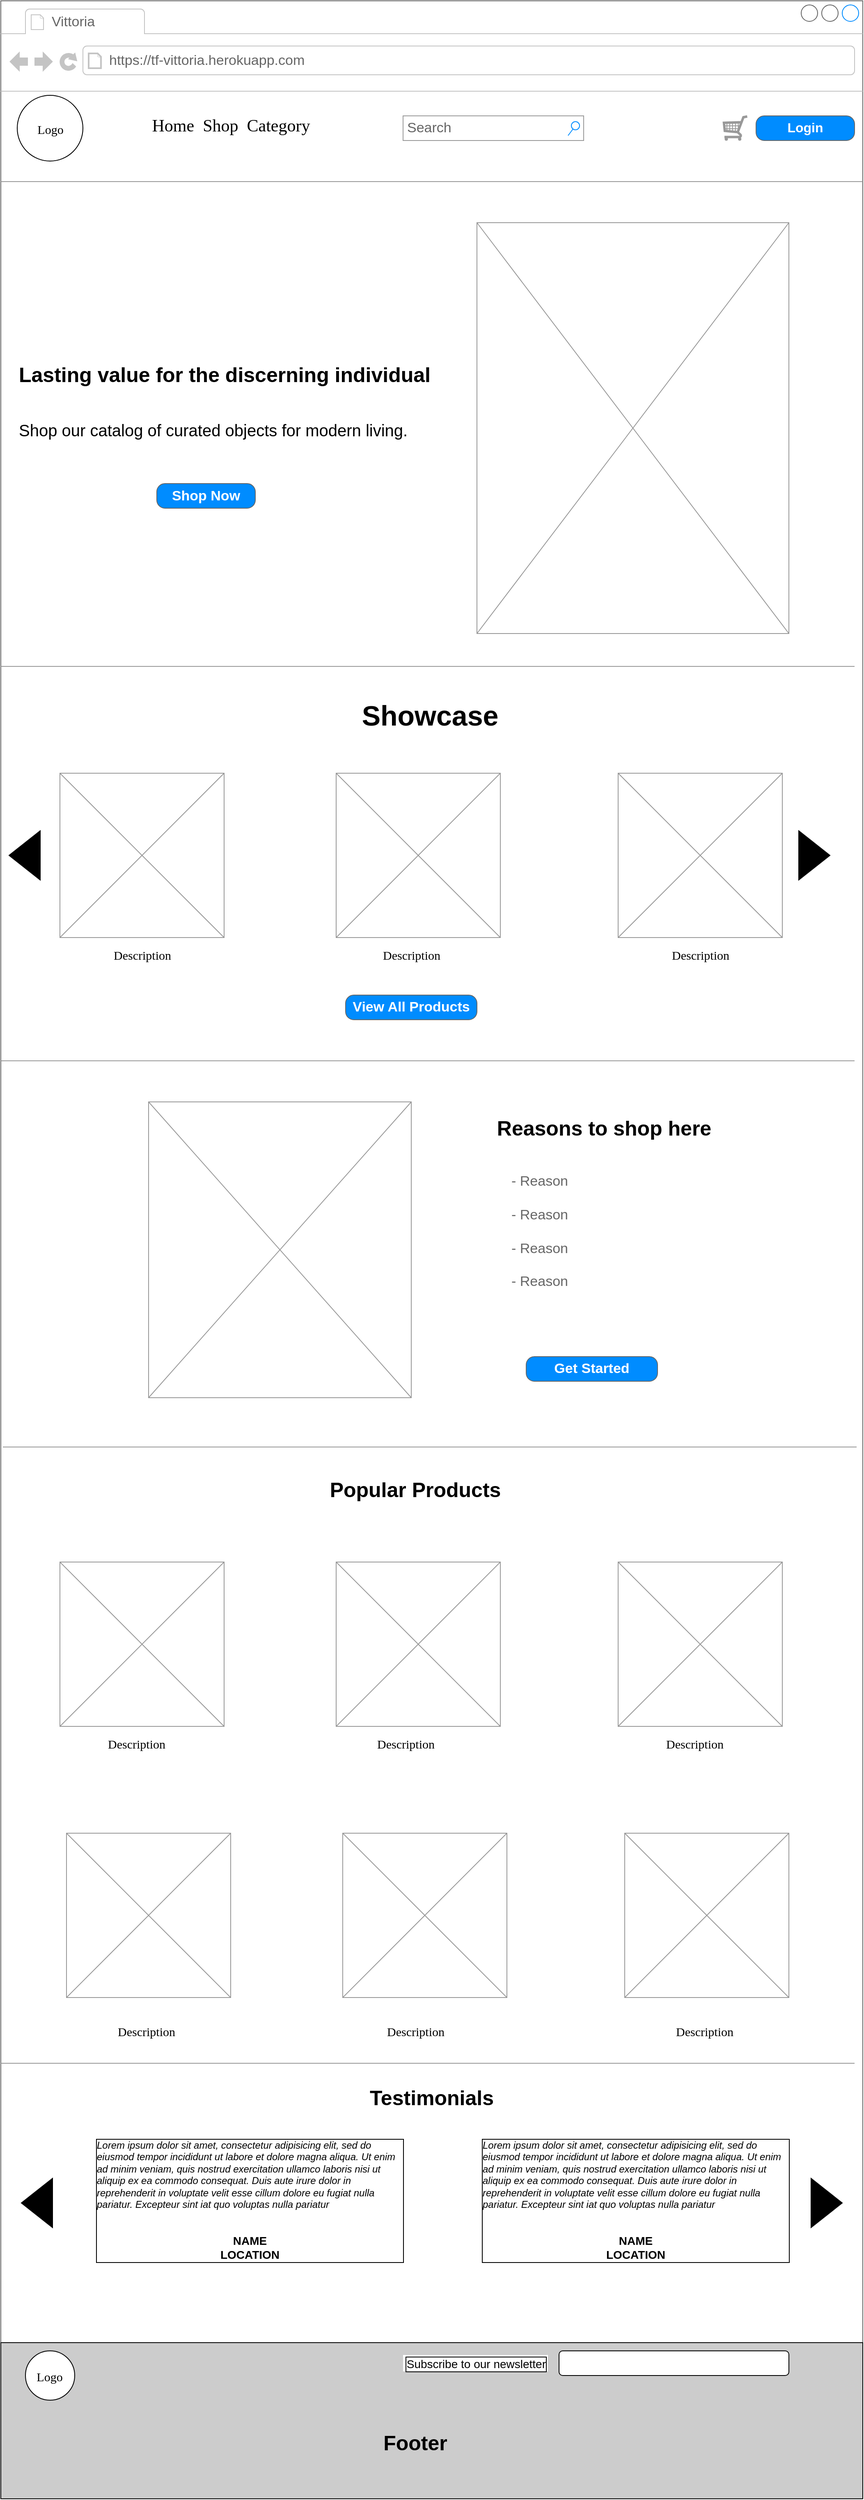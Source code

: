 <mxfile version="21.1.2" type="device">
  <diagram name="Page-1" id="2cc2dc42-3aac-f2a9-1cec-7a8b7cbee084">
    <mxGraphModel dx="1103" dy="698" grid="1" gridSize="10" guides="1" tooltips="1" connect="1" arrows="1" fold="1" page="1" pageScale="1" pageWidth="1100" pageHeight="850" background="none" math="0" shadow="0">
      <root>
        <mxCell id="0" />
        <mxCell id="1" parent="0" />
        <mxCell id="7026571954dc6520-1" value="" style="strokeWidth=1;shadow=0;dashed=0;align=center;html=1;shape=mxgraph.mockup.containers.browserWindow;rSize=0;strokeColor=#666666;mainText=,;recursiveResize=0;rounded=0;labelBackgroundColor=#ADADAD;fontFamily=Verdana;fontSize=12" parent="1" vertex="1">
          <mxGeometry y="30" width="1050" height="3040" as="geometry" />
        </mxCell>
        <mxCell id="7026571954dc6520-2" value="Vittoria" style="strokeWidth=1;shadow=0;dashed=0;align=center;html=1;shape=mxgraph.mockup.containers.anchor;fontSize=17;fontColor=#666666;align=left;" parent="7026571954dc6520-1" vertex="1">
          <mxGeometry x="60" y="12" width="100" height="28" as="geometry" />
        </mxCell>
        <mxCell id="7026571954dc6520-3" value="https://tf-vittoria.herokuapp.com" style="strokeWidth=1;shadow=0;dashed=0;align=center;html=1;shape=mxgraph.mockup.containers.anchor;rSize=0;fontSize=17;fontColor=#666666;align=left;" parent="7026571954dc6520-1" vertex="1">
          <mxGeometry x="130" y="60" width="250" height="26" as="geometry" />
        </mxCell>
        <mxCell id="7026571954dc6520-4" value="&lt;div style=&quot;font-size: 28px;&quot; align=&quot;center&quot;&gt;&lt;font style=&quot;font-size: 21px;&quot;&gt;Home&amp;nbsp; Shop&amp;nbsp; Category&lt;/font&gt;&lt;/div&gt;" style="text;html=1;points=[];align=center;verticalAlign=top;spacingTop=-4;fontSize=30;fontFamily=Verdana" parent="7026571954dc6520-1" vertex="1">
          <mxGeometry x="110" y="130" width="340" height="50" as="geometry" />
        </mxCell>
        <mxCell id="7026571954dc6520-14" value="Search" style="strokeWidth=1;shadow=0;dashed=0;align=center;html=1;shape=mxgraph.mockup.forms.searchBox;strokeColor=#999999;mainText=;strokeColor2=#008cff;fontColor=#666666;fontSize=17;align=left;spacingLeft=3;rounded=0;labelBackgroundColor=none;" parent="7026571954dc6520-1" vertex="1">
          <mxGeometry x="490" y="140" width="220" height="30" as="geometry" />
        </mxCell>
        <mxCell id="7026571954dc6520-15" value="" style="verticalLabelPosition=bottom;shadow=0;dashed=0;align=center;html=1;verticalAlign=top;strokeWidth=1;shape=mxgraph.mockup.markup.line;strokeColor=#999999;rounded=0;labelBackgroundColor=none;fillColor=#ffffff;fontFamily=Verdana;fontSize=12;fontColor=#000000;" parent="7026571954dc6520-1" vertex="1">
          <mxGeometry y="210" width="1050" height="20" as="geometry" />
        </mxCell>
        <mxCell id="7026571954dc6520-17" value="&lt;h2&gt;&lt;font style=&quot;font-size: 25px;&quot;&gt;Lasting value for the discerning individual&lt;/font&gt;&lt;/h2&gt;&lt;br&gt;                        &lt;p&gt;&lt;font style=&quot;font-size: 20px;&quot;&gt;Shop our catalog of curated objects for modern living.&lt;/font&gt;&lt;/p&gt;" style="text;spacingTop=-5;whiteSpace=wrap;html=1;align=left;fontSize=12;fontFamily=Helvetica;fillColor=none;strokeColor=none;rounded=0;shadow=1;labelBackgroundColor=none;" parent="7026571954dc6520-1" vertex="1">
          <mxGeometry x="20" y="422.5" width="550" height="160" as="geometry" />
        </mxCell>
        <mxCell id="7026571954dc6520-21" value="" style="verticalLabelPosition=bottom;shadow=0;dashed=0;align=center;html=1;verticalAlign=top;strokeWidth=1;shape=mxgraph.mockup.markup.line;strokeColor=#999999;rounded=0;labelBackgroundColor=none;fillColor=#ffffff;fontFamily=Verdana;fontSize=12;fontColor=#000000;" parent="7026571954dc6520-1" vertex="1">
          <mxGeometry y="800" width="1040" height="20" as="geometry" />
        </mxCell>
        <mxCell id="7026571954dc6520-22" value="" style="verticalLabelPosition=bottom;shadow=0;dashed=0;align=center;html=1;verticalAlign=top;strokeWidth=1;shape=mxgraph.mockup.graphics.simpleIcon;strokeColor=#999999;fillColor=#ffffff;rounded=0;labelBackgroundColor=none;fontFamily=Verdana;fontSize=12;fontColor=#000000;" parent="7026571954dc6520-1" vertex="1">
          <mxGeometry x="72" y="940" width="200" height="200" as="geometry" />
        </mxCell>
        <mxCell id="9kK-CNt0EK_spcfwn9jb-1" value="" style="ellipse;whiteSpace=wrap;html=1;aspect=fixed;" parent="7026571954dc6520-1" vertex="1">
          <mxGeometry x="20" y="115" width="80" height="80" as="geometry" />
        </mxCell>
        <mxCell id="9kK-CNt0EK_spcfwn9jb-4" value="" style="verticalLabelPosition=bottom;shadow=0;dashed=0;align=center;html=1;verticalAlign=top;strokeWidth=1;shape=mxgraph.mockup.misc.shoppingCart;strokeColor=#999999;" parent="7026571954dc6520-1" vertex="1">
          <mxGeometry x="880" y="140" width="30" height="30" as="geometry" />
        </mxCell>
        <mxCell id="9kK-CNt0EK_spcfwn9jb-5" value="&lt;font style=&quot;font-size: 16px;&quot;&gt;Login&lt;/font&gt;" style="strokeWidth=1;shadow=0;dashed=0;align=center;html=1;shape=mxgraph.mockup.buttons.button;strokeColor=#666666;fontColor=#ffffff;mainText=;buttonStyle=round;fontSize=17;fontStyle=1;fillColor=#008cff;whiteSpace=wrap;" parent="7026571954dc6520-1" vertex="1">
          <mxGeometry x="920" y="140" width="120" height="30" as="geometry" />
        </mxCell>
        <mxCell id="9kK-CNt0EK_spcfwn9jb-8" value="Logo" style="text;html=1;points=[];align=center;verticalAlign=top;spacingTop=-4;fontSize=15;fontFamily=Verdana" parent="7026571954dc6520-1" vertex="1">
          <mxGeometry x="35" y="145" width="50" height="20" as="geometry" />
        </mxCell>
        <mxCell id="9kK-CNt0EK_spcfwn9jb-10" value="" style="verticalLabelPosition=bottom;shadow=0;dashed=0;align=center;html=1;verticalAlign=top;strokeWidth=1;shape=mxgraph.mockup.graphics.simpleIcon;strokeColor=#999999;" parent="7026571954dc6520-1" vertex="1">
          <mxGeometry x="580" y="270" width="380" height="500" as="geometry" />
        </mxCell>
        <mxCell id="9kK-CNt0EK_spcfwn9jb-11" value="Shop Now" style="strokeWidth=1;shadow=0;dashed=0;align=center;html=1;shape=mxgraph.mockup.buttons.button;strokeColor=#666666;fontColor=#ffffff;mainText=;buttonStyle=round;fontSize=17;fontStyle=1;fillColor=#008cff;whiteSpace=wrap;" parent="7026571954dc6520-1" vertex="1">
          <mxGeometry x="190" y="587.5" width="120" height="30" as="geometry" />
        </mxCell>
        <mxCell id="9kK-CNt0EK_spcfwn9jb-15" value="" style="verticalLabelPosition=bottom;shadow=0;dashed=0;align=center;html=1;verticalAlign=top;strokeWidth=1;shape=mxgraph.mockup.graphics.simpleIcon;strokeColor=#999999;fillColor=#ffffff;rounded=0;labelBackgroundColor=none;fontFamily=Verdana;fontSize=12;fontColor=#000000;" parent="7026571954dc6520-1" vertex="1">
          <mxGeometry x="408.5" y="940" width="200" height="200" as="geometry" />
        </mxCell>
        <mxCell id="9kK-CNt0EK_spcfwn9jb-16" value="" style="verticalLabelPosition=bottom;shadow=0;dashed=0;align=center;html=1;verticalAlign=top;strokeWidth=1;shape=mxgraph.mockup.graphics.simpleIcon;strokeColor=#999999;fillColor=#ffffff;rounded=0;labelBackgroundColor=none;fontFamily=Verdana;fontSize=12;fontColor=#000000;" parent="7026571954dc6520-1" vertex="1">
          <mxGeometry x="752" y="940" width="200" height="200" as="geometry" />
        </mxCell>
        <mxCell id="9kK-CNt0EK_spcfwn9jb-17" value="&lt;h2 style=&quot;font-size: 34px;&quot; align=&quot;center&quot;&gt;Showcase&lt;br&gt;&lt;/h2&gt;" style="text;spacingTop=-5;whiteSpace=wrap;html=1;align=center;fontSize=12;fontFamily=Helvetica;fillColor=none;strokeColor=none;rounded=0;shadow=1;labelBackgroundColor=none;" parent="7026571954dc6520-1" vertex="1">
          <mxGeometry x="413.5" y="820" width="218" height="40" as="geometry" />
        </mxCell>
        <mxCell id="9kK-CNt0EK_spcfwn9jb-18" value="" style="triangle;whiteSpace=wrap;html=1;fillColor=#000000;" parent="7026571954dc6520-1" vertex="1">
          <mxGeometry x="972" y="1010" width="38" height="60" as="geometry" />
        </mxCell>
        <mxCell id="9kK-CNt0EK_spcfwn9jb-19" value="" style="triangle;whiteSpace=wrap;html=1;fillColor=#000000;direction=west;" parent="7026571954dc6520-1" vertex="1">
          <mxGeometry x="10" y="1010" width="38" height="60" as="geometry" />
        </mxCell>
        <mxCell id="9kK-CNt0EK_spcfwn9jb-20" value="View All Products" style="strokeWidth=1;shadow=0;dashed=0;align=center;html=1;shape=mxgraph.mockup.buttons.button;strokeColor=#666666;fontColor=#ffffff;mainText=;buttonStyle=round;fontSize=17;fontStyle=1;fillColor=#008cff;whiteSpace=wrap;" parent="7026571954dc6520-1" vertex="1">
          <mxGeometry x="420" y="1210" width="160" height="30" as="geometry" />
        </mxCell>
        <mxCell id="9kK-CNt0EK_spcfwn9jb-21" value="" style="verticalLabelPosition=bottom;shadow=0;dashed=0;align=center;html=1;verticalAlign=top;strokeWidth=1;shape=mxgraph.mockup.markup.line;strokeColor=#999999;rounded=0;labelBackgroundColor=none;fillColor=#ffffff;fontFamily=Verdana;fontSize=12;fontColor=#000000;" parent="7026571954dc6520-1" vertex="1">
          <mxGeometry y="1280" width="1040" height="20" as="geometry" />
        </mxCell>
        <mxCell id="9kK-CNt0EK_spcfwn9jb-22" value="" style="verticalLabelPosition=bottom;shadow=0;dashed=0;align=center;html=1;verticalAlign=top;strokeWidth=1;shape=mxgraph.mockup.graphics.simpleIcon;strokeColor=#999999;fillColor=#ffffff;rounded=0;labelBackgroundColor=none;fontFamily=Verdana;fontSize=12;fontColor=#000000;" parent="7026571954dc6520-1" vertex="1">
          <mxGeometry x="180" y="1340" width="320" height="360" as="geometry" />
        </mxCell>
        <mxCell id="9kK-CNt0EK_spcfwn9jb-23" value="&lt;h2&gt;&lt;font style=&quot;font-size: 25px;&quot;&gt;Reasons to shop here&lt;br&gt;&lt;/font&gt;&lt;/h2&gt;&lt;br&gt;                        " style="text;spacingTop=-5;whiteSpace=wrap;html=1;align=center;fontSize=12;fontFamily=Helvetica;fillColor=none;strokeColor=none;rounded=0;shadow=1;labelBackgroundColor=none;" parent="7026571954dc6520-1" vertex="1">
          <mxGeometry x="530" y="1340" width="410" height="60" as="geometry" />
        </mxCell>
        <mxCell id="9kK-CNt0EK_spcfwn9jb-24" value="&lt;div&gt;- Reason&lt;/div&gt;&lt;div&gt;&lt;br&gt;&lt;/div&gt;&lt;div&gt;- Reason&lt;/div&gt;&lt;div&gt;&lt;br&gt;&lt;/div&gt;&lt;div&gt;- Reason&lt;/div&gt;&lt;div&gt;&lt;br&gt;&lt;/div&gt;&lt;div&gt;- Reason&lt;br&gt;&lt;/div&gt;" style="strokeWidth=1;shadow=0;dashed=0;align=center;html=1;shape=mxgraph.mockup.text.bulletedList;textColor=#666666;mainText=,,,,;textSize=17;bulletStyle=none;strokeColor=none;fillColor=none;align=left;verticalAlign=top;fontSize=17;fontColor=#666666;" parent="7026571954dc6520-1" vertex="1">
          <mxGeometry x="620" y="1420" width="250" height="190" as="geometry" />
        </mxCell>
        <mxCell id="9kK-CNt0EK_spcfwn9jb-25" value="Get Started" style="strokeWidth=1;shadow=0;dashed=0;align=center;html=1;shape=mxgraph.mockup.buttons.button;strokeColor=#666666;fontColor=#ffffff;mainText=;buttonStyle=round;fontSize=17;fontStyle=1;fillColor=#008cff;whiteSpace=wrap;" parent="7026571954dc6520-1" vertex="1">
          <mxGeometry x="640" y="1650" width="160" height="30" as="geometry" />
        </mxCell>
        <mxCell id="9kK-CNt0EK_spcfwn9jb-26" value="" style="verticalLabelPosition=bottom;shadow=0;dashed=0;align=center;html=1;verticalAlign=top;strokeWidth=1;shape=mxgraph.mockup.markup.line;strokeColor=#999999;rounded=0;labelBackgroundColor=none;fillColor=#ffffff;fontFamily=Verdana;fontSize=12;fontColor=#000000;" parent="7026571954dc6520-1" vertex="1">
          <mxGeometry x="2.5" y="1750" width="1040" height="20" as="geometry" />
        </mxCell>
        <mxCell id="9kK-CNt0EK_spcfwn9jb-27" value="" style="verticalLabelPosition=bottom;shadow=0;dashed=0;align=center;html=1;verticalAlign=top;strokeWidth=1;shape=mxgraph.mockup.graphics.simpleIcon;strokeColor=#999999;fillColor=#ffffff;rounded=0;labelBackgroundColor=none;fontFamily=Verdana;fontSize=12;fontColor=#000000;" parent="7026571954dc6520-1" vertex="1">
          <mxGeometry x="72" y="1900" width="200" height="200" as="geometry" />
        </mxCell>
        <mxCell id="9kK-CNt0EK_spcfwn9jb-28" value="" style="verticalLabelPosition=bottom;shadow=0;dashed=0;align=center;html=1;verticalAlign=top;strokeWidth=1;shape=mxgraph.mockup.graphics.simpleIcon;strokeColor=#999999;fillColor=#ffffff;rounded=0;labelBackgroundColor=none;fontFamily=Verdana;fontSize=12;fontColor=#000000;" parent="7026571954dc6520-1" vertex="1">
          <mxGeometry x="408.5" y="1900" width="200" height="200" as="geometry" />
        </mxCell>
        <mxCell id="9kK-CNt0EK_spcfwn9jb-29" value="" style="verticalLabelPosition=bottom;shadow=0;dashed=0;align=center;html=1;verticalAlign=top;strokeWidth=1;shape=mxgraph.mockup.graphics.simpleIcon;strokeColor=#999999;fillColor=#ffffff;rounded=0;labelBackgroundColor=none;fontFamily=Verdana;fontSize=12;fontColor=#000000;" parent="7026571954dc6520-1" vertex="1">
          <mxGeometry x="752" y="1900" width="200" height="200" as="geometry" />
        </mxCell>
        <mxCell id="9kK-CNt0EK_spcfwn9jb-30" value="" style="verticalLabelPosition=bottom;shadow=0;dashed=0;align=center;html=1;verticalAlign=top;strokeWidth=1;shape=mxgraph.mockup.graphics.simpleIcon;strokeColor=#999999;fillColor=#ffffff;rounded=0;labelBackgroundColor=none;fontFamily=Verdana;fontSize=12;fontColor=#000000;" parent="7026571954dc6520-1" vertex="1">
          <mxGeometry x="80" y="2230" width="200" height="200" as="geometry" />
        </mxCell>
        <mxCell id="9kK-CNt0EK_spcfwn9jb-31" value="" style="verticalLabelPosition=bottom;shadow=0;dashed=0;align=center;html=1;verticalAlign=top;strokeWidth=1;shape=mxgraph.mockup.graphics.simpleIcon;strokeColor=#999999;fillColor=#ffffff;rounded=0;labelBackgroundColor=none;fontFamily=Verdana;fontSize=12;fontColor=#000000;" parent="7026571954dc6520-1" vertex="1">
          <mxGeometry x="416.5" y="2230" width="200" height="200" as="geometry" />
        </mxCell>
        <mxCell id="9kK-CNt0EK_spcfwn9jb-32" value="" style="verticalLabelPosition=bottom;shadow=0;dashed=0;align=center;html=1;verticalAlign=top;strokeWidth=1;shape=mxgraph.mockup.graphics.simpleIcon;strokeColor=#999999;fillColor=#ffffff;rounded=0;labelBackgroundColor=none;fontFamily=Verdana;fontSize=12;fontColor=#000000;" parent="7026571954dc6520-1" vertex="1">
          <mxGeometry x="760" y="2230" width="200" height="200" as="geometry" />
        </mxCell>
        <mxCell id="9kK-CNt0EK_spcfwn9jb-33" value="&lt;h2&gt;&lt;font style=&quot;font-size: 25px;&quot;&gt;Popular Products&lt;br&gt;&lt;/font&gt;&lt;/h2&gt;&lt;br&gt;                        " style="text;spacingTop=-5;whiteSpace=wrap;html=1;align=center;fontSize=12;fontFamily=Helvetica;fillColor=none;strokeColor=none;rounded=0;shadow=1;labelBackgroundColor=none;" parent="7026571954dc6520-1" vertex="1">
          <mxGeometry x="300" y="1780" width="410" height="60" as="geometry" />
        </mxCell>
        <mxCell id="9kK-CNt0EK_spcfwn9jb-34" value="Description" style="text;html=1;points=[];align=center;verticalAlign=top;spacingTop=-4;fontSize=15;fontFamily=Verdana" parent="7026571954dc6520-1" vertex="1">
          <mxGeometry x="132" y="1150" width="80" height="20" as="geometry" />
        </mxCell>
        <mxCell id="9kK-CNt0EK_spcfwn9jb-35" value="Description" style="text;html=1;points=[];align=center;verticalAlign=top;spacingTop=-4;fontSize=15;fontFamily=Verdana" parent="7026571954dc6520-1" vertex="1">
          <mxGeometry x="460" y="1150" width="80" height="20" as="geometry" />
        </mxCell>
        <mxCell id="9kK-CNt0EK_spcfwn9jb-36" value="Description" style="text;html=1;points=[];align=center;verticalAlign=top;spacingTop=-4;fontSize=15;fontFamily=Verdana" parent="7026571954dc6520-1" vertex="1">
          <mxGeometry x="812" y="1150" width="80" height="20" as="geometry" />
        </mxCell>
        <mxCell id="9kK-CNt0EK_spcfwn9jb-37" value="Description" style="text;html=1;points=[];align=center;verticalAlign=top;spacingTop=-4;fontSize=15;fontFamily=Verdana" parent="7026571954dc6520-1" vertex="1">
          <mxGeometry x="125" y="2110" width="80" height="20" as="geometry" />
        </mxCell>
        <mxCell id="9kK-CNt0EK_spcfwn9jb-38" value="Description" style="text;html=1;points=[];align=center;verticalAlign=top;spacingTop=-4;fontSize=15;fontFamily=Verdana" parent="7026571954dc6520-1" vertex="1">
          <mxGeometry x="453" y="2110" width="80" height="20" as="geometry" />
        </mxCell>
        <mxCell id="9kK-CNt0EK_spcfwn9jb-39" value="Description" style="text;html=1;points=[];align=center;verticalAlign=top;spacingTop=-4;fontSize=15;fontFamily=Verdana" parent="7026571954dc6520-1" vertex="1">
          <mxGeometry x="805" y="2110" width="80" height="20" as="geometry" />
        </mxCell>
        <mxCell id="9kK-CNt0EK_spcfwn9jb-40" value="Description" style="text;html=1;points=[];align=center;verticalAlign=top;spacingTop=-4;fontSize=15;fontFamily=Verdana" parent="7026571954dc6520-1" vertex="1">
          <mxGeometry x="136.5" y="2460" width="80" height="20" as="geometry" />
        </mxCell>
        <mxCell id="9kK-CNt0EK_spcfwn9jb-41" value="Description" style="text;html=1;points=[];align=center;verticalAlign=top;spacingTop=-4;fontSize=15;fontFamily=Verdana" parent="7026571954dc6520-1" vertex="1">
          <mxGeometry x="464.5" y="2460" width="80" height="20" as="geometry" />
        </mxCell>
        <mxCell id="9kK-CNt0EK_spcfwn9jb-42" value="Description" style="text;html=1;points=[];align=center;verticalAlign=top;spacingTop=-4;fontSize=15;fontFamily=Verdana" parent="7026571954dc6520-1" vertex="1">
          <mxGeometry x="816.5" y="2460" width="80" height="20" as="geometry" />
        </mxCell>
        <mxCell id="9kK-CNt0EK_spcfwn9jb-43" value="" style="verticalLabelPosition=bottom;shadow=0;dashed=0;align=center;html=1;verticalAlign=top;strokeWidth=1;shape=mxgraph.mockup.markup.line;strokeColor=#999999;rounded=0;labelBackgroundColor=none;fillColor=#ffffff;fontFamily=Verdana;fontSize=12;fontColor=#000000;" parent="7026571954dc6520-1" vertex="1">
          <mxGeometry y="2500" width="1040" height="20" as="geometry" />
        </mxCell>
        <mxCell id="9kK-CNt0EK_spcfwn9jb-44" value="&lt;h2&gt;&lt;font style=&quot;font-size: 25px;&quot;&gt;Testimonials&lt;br&gt;&lt;/font&gt;&lt;/h2&gt;&lt;br&gt;                        " style="text;spacingTop=-5;whiteSpace=wrap;html=1;align=center;fontSize=12;fontFamily=Helvetica;fillColor=none;strokeColor=none;rounded=0;shadow=1;labelBackgroundColor=none;" parent="7026571954dc6520-1" vertex="1">
          <mxGeometry x="320" y="2520" width="410" height="60" as="geometry" />
        </mxCell>
        <mxCell id="9kK-CNt0EK_spcfwn9jb-46" value="&lt;div&gt;&lt;i&gt;Lorem ipsum dolor sit amet, consectetur adipisicing elit, sed do eiusmod tempor incididunt ut labore et dolore magna aliqua. Ut enim ad minim veniam, quis nostrud exercitation ullamco laboris nisi ut aliquip ex ea commodo consequat. Duis aute irure dolor in reprehenderit in voluptate velit esse cillum dolore eu fugiat nulla pariatur. Excepteur sint iat quo voluptas nulla pariatur&lt;/i&gt;&lt;/div&gt;&lt;div&gt;&lt;i&gt;&lt;br&gt;&lt;/i&gt;&lt;/div&gt;&lt;div&gt;&lt;br&gt;&lt;/div&gt;&lt;div style=&quot;font-size: 14px;&quot; align=&quot;center&quot;&gt;&lt;font style=&quot;font-size: 14px;&quot;&gt;&lt;b&gt;NAME&lt;/b&gt;&lt;/font&gt;&lt;/div&gt;&lt;div style=&quot;font-size: 14px;&quot; align=&quot;center&quot;&gt;&lt;font style=&quot;font-size: 14px;&quot;&gt;&lt;b&gt;LOCATION&lt;/b&gt;&lt;/font&gt;&lt;br&gt;&lt;/div&gt;" style="text;spacingTop=-5;whiteSpace=wrap;html=1;align=left;fontSize=12;fontFamily=Helvetica;fillColor=none;strokeColor=none;labelBorderColor=default;" parent="7026571954dc6520-1" vertex="1">
          <mxGeometry x="113.5" y="2600" width="376.5" height="200" as="geometry" />
        </mxCell>
        <mxCell id="9kK-CNt0EK_spcfwn9jb-47" value="&lt;div&gt;&lt;i&gt;Lorem ipsum dolor sit amet, consectetur adipisicing elit, sed do eiusmod tempor incididunt ut labore et dolore magna aliqua. Ut enim ad minim veniam, quis nostrud exercitation ullamco laboris nisi ut aliquip ex ea commodo consequat. Duis aute irure dolor in reprehenderit in voluptate velit esse cillum dolore eu fugiat nulla pariatur. Excepteur sint iat quo voluptas nulla pariatur&lt;/i&gt;&lt;/div&gt;&lt;div&gt;&lt;i&gt;&lt;br&gt;&lt;/i&gt;&lt;/div&gt;&lt;div&gt;&lt;br&gt;&lt;/div&gt;&lt;div style=&quot;font-size: 14px;&quot; align=&quot;center&quot;&gt;&lt;font style=&quot;font-size: 14px;&quot;&gt;&lt;b&gt;NAME&lt;/b&gt;&lt;/font&gt;&lt;/div&gt;&lt;div style=&quot;font-size: 14px;&quot; align=&quot;center&quot;&gt;&lt;font style=&quot;font-size: 14px;&quot;&gt;&lt;b&gt;LOCATION&lt;/b&gt;&lt;/font&gt;&lt;br&gt;&lt;/div&gt;" style="text;spacingTop=-5;whiteSpace=wrap;html=1;align=left;fontSize=12;fontFamily=Helvetica;fillColor=none;strokeColor=none;labelBorderColor=default;" parent="7026571954dc6520-1" vertex="1">
          <mxGeometry x="583.5" y="2600" width="376.5" height="200" as="geometry" />
        </mxCell>
        <mxCell id="9kK-CNt0EK_spcfwn9jb-48" value="" style="triangle;whiteSpace=wrap;html=1;fillColor=#000000;direction=west;" parent="7026571954dc6520-1" vertex="1">
          <mxGeometry x="25" y="2650" width="38" height="60" as="geometry" />
        </mxCell>
        <mxCell id="9kK-CNt0EK_spcfwn9jb-49" value="" style="triangle;whiteSpace=wrap;html=1;fillColor=#000000;" parent="7026571954dc6520-1" vertex="1">
          <mxGeometry x="987" y="2650" width="38" height="60" as="geometry" />
        </mxCell>
        <mxCell id="9kK-CNt0EK_spcfwn9jb-50" value="" style="verticalLabelPosition=bottom;shadow=0;dashed=0;align=center;html=1;verticalAlign=top;strokeWidth=1;shape=mxgraph.mockup.markup.line;strokeColor=#999999;rounded=0;labelBackgroundColor=none;fillColor=#ffffff;fontFamily=Verdana;fontSize=12;fontColor=#000000;" parent="7026571954dc6520-1" vertex="1">
          <mxGeometry y="2840" width="1040" height="20" as="geometry" />
        </mxCell>
        <mxCell id="9kK-CNt0EK_spcfwn9jb-51" value="" style="rounded=0;whiteSpace=wrap;html=1;fillColor=#CCCCCC;" parent="7026571954dc6520-1" vertex="1">
          <mxGeometry y="2850" width="1050" height="190" as="geometry" />
        </mxCell>
        <mxCell id="9kK-CNt0EK_spcfwn9jb-52" value="&lt;h2&gt;&lt;font style=&quot;font-size: 25px;&quot;&gt;Footer&lt;br&gt;&lt;/font&gt;&lt;/h2&gt;&lt;br&gt;                        " style="text;spacingTop=-5;whiteSpace=wrap;html=1;align=center;fontSize=12;fontFamily=Helvetica;fillColor=none;strokeColor=none;rounded=0;shadow=1;labelBackgroundColor=none;" parent="7026571954dc6520-1" vertex="1">
          <mxGeometry x="300" y="2940" width="410" height="60" as="geometry" />
        </mxCell>
        <mxCell id="9kK-CNt0EK_spcfwn9jb-53" value="" style="ellipse;whiteSpace=wrap;html=1;aspect=fixed;" parent="7026571954dc6520-1" vertex="1">
          <mxGeometry x="30" y="2860" width="60" height="60" as="geometry" />
        </mxCell>
        <mxCell id="9kK-CNt0EK_spcfwn9jb-54" value="Logo" style="text;html=1;points=[];align=center;verticalAlign=top;spacingTop=-4;fontSize=15;fontFamily=Verdana" parent="7026571954dc6520-1" vertex="1">
          <mxGeometry x="33.5" y="2880" width="50" height="20" as="geometry" />
        </mxCell>
        <mxCell id="9kK-CNt0EK_spcfwn9jb-55" value="" style="rounded=1;whiteSpace=wrap;html=1;" parent="7026571954dc6520-1" vertex="1">
          <mxGeometry x="680" y="2860" width="280" height="30" as="geometry" />
        </mxCell>
        <mxCell id="9kK-CNt0EK_spcfwn9jb-56" value="&lt;div style=&quot;font-size: 13px;&quot; align=&quot;right&quot;&gt;&lt;font style=&quot;font-size: 14px;&quot;&gt;Subscribe to our newsletter&lt;/font&gt;&lt;/div&gt;" style="text;spacingTop=-5;whiteSpace=wrap;html=1;align=right;fontSize=12;fontFamily=Helvetica;labelBorderColor=default;fillColor=default;" parent="7026571954dc6520-1" vertex="1">
          <mxGeometry x="490" y="2865" width="176.5" height="20" as="geometry" />
        </mxCell>
      </root>
    </mxGraphModel>
  </diagram>
</mxfile>
